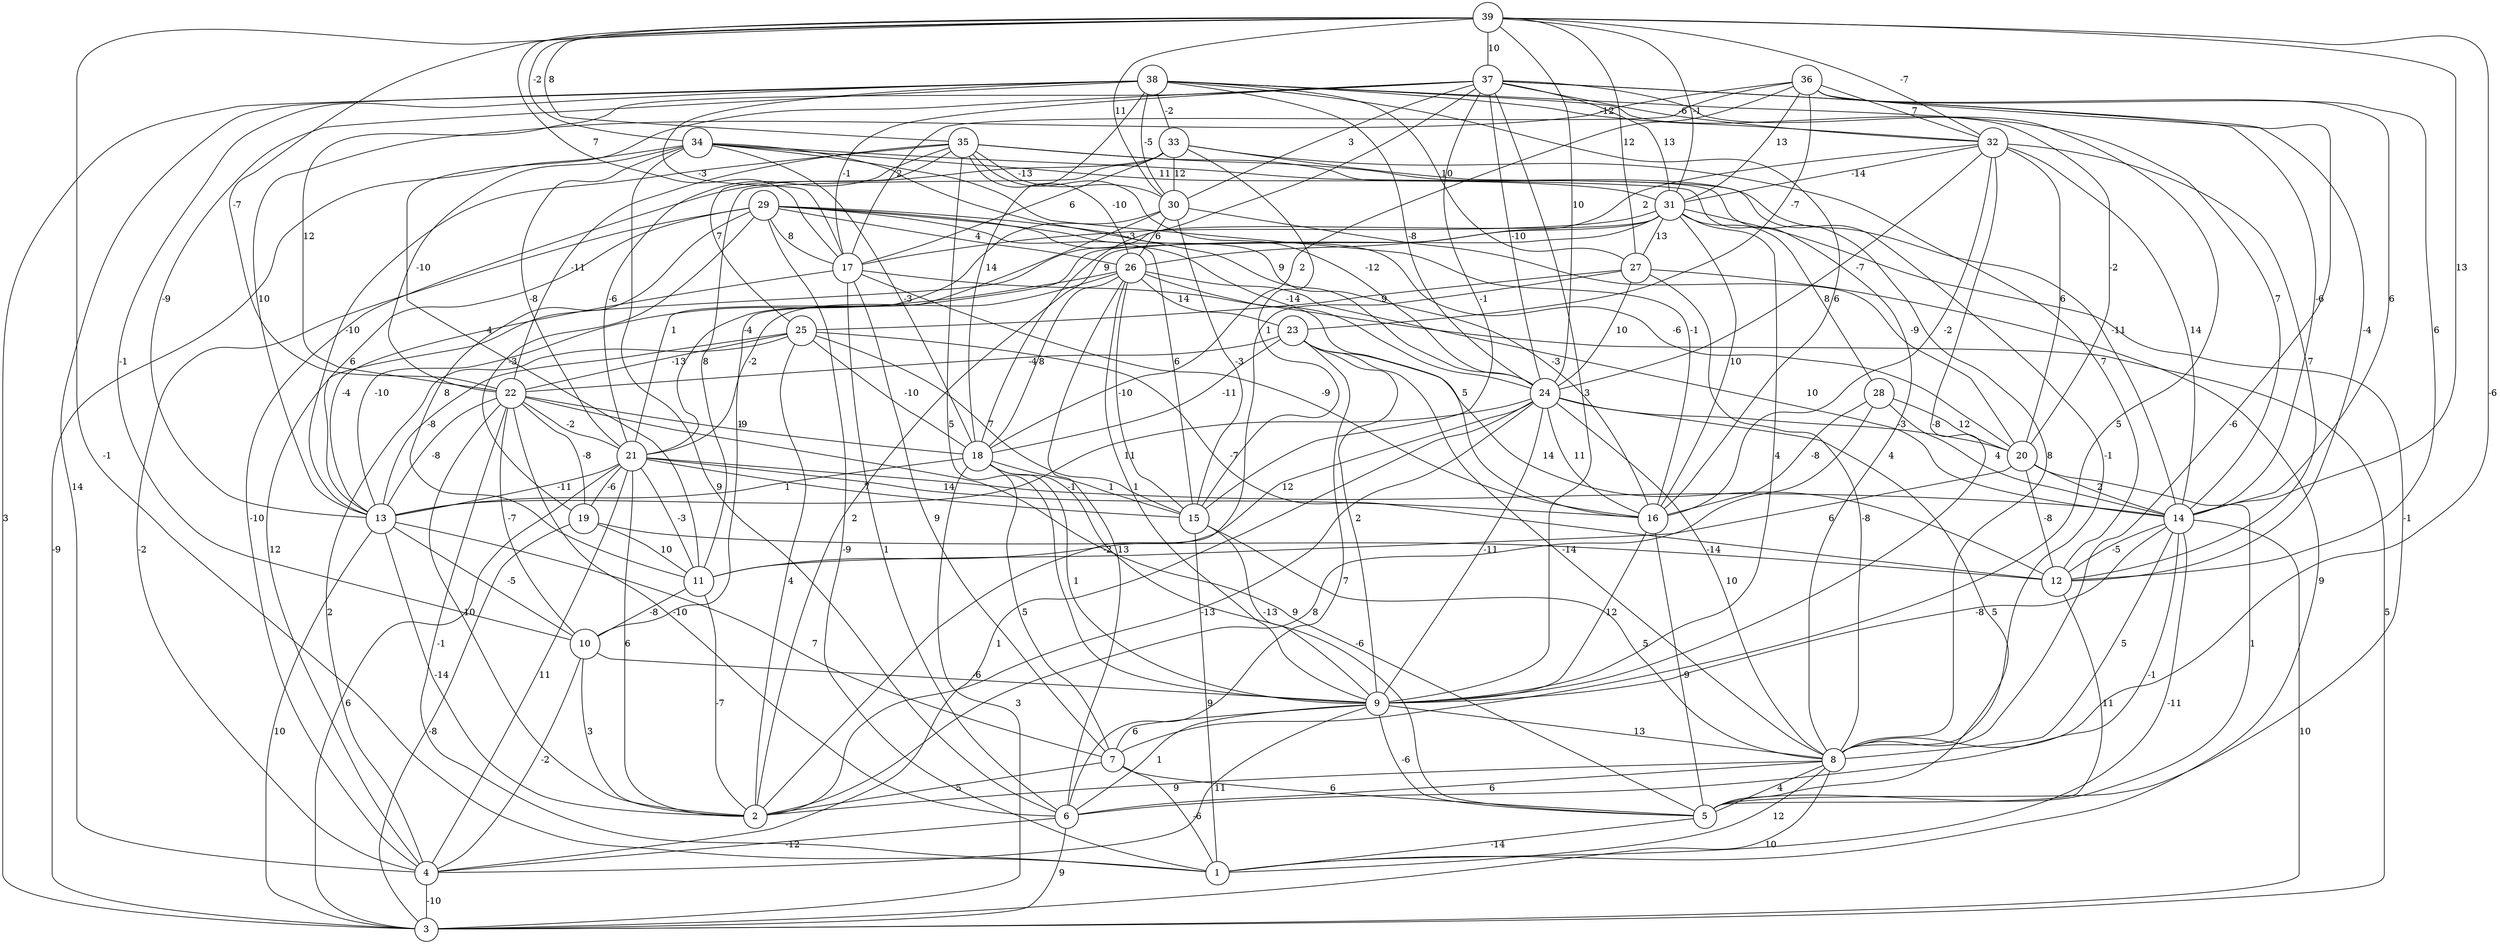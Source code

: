 graph { 
	 fontname="Helvetica,Arial,sans-serif" 
	 node [shape = circle]; 
	 39 -- 1 [label = "-1"];
	 39 -- 8 [label = "-6"];
	 39 -- 14 [label = "13"];
	 39 -- 17 [label = "7"];
	 39 -- 22 [label = "-7"];
	 39 -- 24 [label = "10"];
	 39 -- 27 [label = "12"];
	 39 -- 30 [label = "11"];
	 39 -- 31 [label = "-1"];
	 39 -- 32 [label = "-7"];
	 39 -- 34 [label = "-2"];
	 39 -- 35 [label = "8"];
	 39 -- 37 [label = "10"];
	 38 -- 3 [label = "3"];
	 38 -- 4 [label = "14"];
	 38 -- 10 [label = "-1"];
	 38 -- 13 [label = "-9"];
	 38 -- 14 [label = "7"];
	 38 -- 16 [label = "6"];
	 38 -- 17 [label = "-3"];
	 38 -- 18 [label = "14"];
	 38 -- 20 [label = "-2"];
	 38 -- 24 [label = "-8"];
	 38 -- 27 [label = "10"];
	 38 -- 30 [label = "-5"];
	 38 -- 32 [label = "-12"];
	 38 -- 33 [label = "-2"];
	 37 -- 7 [label = "5"];
	 37 -- 9 [label = "3"];
	 37 -- 11 [label = "-4"];
	 37 -- 12 [label = "-4"];
	 37 -- 14 [label = "-6"];
	 37 -- 15 [label = "-1"];
	 37 -- 17 [label = "-1"];
	 37 -- 18 [label = "9"];
	 37 -- 22 [label = "12"];
	 37 -- 24 [label = "-10"];
	 37 -- 30 [label = "3"];
	 37 -- 31 [label = "13"];
	 37 -- 32 [label = "-6"];
	 36 -- 8 [label = "-6"];
	 36 -- 12 [label = "6"];
	 36 -- 13 [label = "10"];
	 36 -- 14 [label = "6"];
	 36 -- 17 [label = "2"];
	 36 -- 18 [label = "2"];
	 36 -- 23 [label = "-7"];
	 36 -- 31 [label = "13"];
	 36 -- 32 [label = "7"];
	 35 -- 8 [label = "8"];
	 35 -- 9 [label = "5"];
	 35 -- 13 [label = "-10"];
	 35 -- 14 [label = "-11"];
	 35 -- 21 [label = "-6"];
	 35 -- 22 [label = "-11"];
	 35 -- 24 [label = "-12"];
	 35 -- 25 [label = "7"];
	 35 -- 26 [label = "-10"];
	 35 -- 30 [label = "-13"];
	 34 -- 3 [label = "-9"];
	 34 -- 6 [label = "9"];
	 34 -- 8 [label = "4"];
	 34 -- 16 [label = "-1"];
	 34 -- 18 [label = "-3"];
	 34 -- 21 [label = "-8"];
	 34 -- 22 [label = "-10"];
	 34 -- 24 [label = "9"];
	 34 -- 31 [label = "11"];
	 33 -- 4 [label = "-10"];
	 33 -- 8 [label = "-1"];
	 33 -- 11 [label = "8"];
	 33 -- 12 [label = "7"];
	 33 -- 15 [label = "1"];
	 33 -- 17 [label = "6"];
	 33 -- 30 [label = "12"];
	 32 -- 9 [label = "-8"];
	 32 -- 12 [label = "7"];
	 32 -- 14 [label = "14"];
	 32 -- 16 [label = "-2"];
	 32 -- 20 [label = "6"];
	 32 -- 24 [label = "-7"];
	 32 -- 26 [label = "2"];
	 32 -- 31 [label = "-14"];
	 31 -- 2 [label = "2"];
	 31 -- 4 [label = "12"];
	 31 -- 5 [label = "-1"];
	 31 -- 9 [label = "4"];
	 31 -- 16 [label = "10"];
	 31 -- 17 [label = "-3"];
	 31 -- 21 [label = "-4"];
	 31 -- 27 [label = "13"];
	 31 -- 28 [label = "8"];
	 30 -- 10 [label = "1"];
	 30 -- 15 [label = "-3"];
	 30 -- 20 [label = "-9"];
	 30 -- 21 [label = "1"];
	 30 -- 26 [label = "6"];
	 29 -- 1 [label = "-9"];
	 29 -- 4 [label = "-2"];
	 29 -- 11 [label = "8"];
	 29 -- 13 [label = "6"];
	 29 -- 15 [label = "6"];
	 29 -- 16 [label = "-3"];
	 29 -- 17 [label = "8"];
	 29 -- 19 [label = "-3"];
	 29 -- 20 [label = "-6"];
	 29 -- 24 [label = "-14"];
	 29 -- 26 [label = "4"];
	 28 -- 2 [label = "8"];
	 28 -- 14 [label = "4"];
	 28 -- 16 [label = "-8"];
	 28 -- 20 [label = "12"];
	 27 -- 1 [label = "9"];
	 27 -- 2 [label = "-2"];
	 27 -- 8 [label = "-8"];
	 27 -- 24 [label = "10"];
	 27 -- 25 [label = "9"];
	 26 -- 6 [label = "13"];
	 26 -- 9 [label = "1"];
	 26 -- 13 [label = "-10"];
	 26 -- 14 [label = "10"];
	 26 -- 15 [label = "-10"];
	 26 -- 16 [label = "5"];
	 26 -- 18 [label = "8"];
	 26 -- 21 [label = "-2"];
	 26 -- 23 [label = "14"];
	 25 -- 2 [label = "4"];
	 25 -- 4 [label = "2"];
	 25 -- 12 [label = "-7"];
	 25 -- 13 [label = "-8"];
	 25 -- 15 [label = "7"];
	 25 -- 18 [label = "-10"];
	 25 -- 22 [label = "-13"];
	 24 -- 2 [label = "-13"];
	 24 -- 4 [label = "1"];
	 24 -- 5 [label = "5"];
	 24 -- 8 [label = "10"];
	 24 -- 9 [label = "-11"];
	 24 -- 11 [label = "12"];
	 24 -- 13 [label = "11"];
	 24 -- 16 [label = "11"];
	 24 -- 20 [label = "-3"];
	 23 -- 6 [label = "7"];
	 23 -- 8 [label = "-14"];
	 23 -- 9 [label = "2"];
	 23 -- 12 [label = "14"];
	 23 -- 18 [label = "-11"];
	 23 -- 22 [label = "-4"];
	 22 -- 1 [label = "-1"];
	 22 -- 2 [label = "10"];
	 22 -- 5 [label = "9"];
	 22 -- 6 [label = "-10"];
	 22 -- 10 [label = "-7"];
	 22 -- 13 [label = "-8"];
	 22 -- 18 [label = "-9"];
	 22 -- 19 [label = "-8"];
	 22 -- 21 [label = "-2"];
	 21 -- 2 [label = "6"];
	 21 -- 3 [label = "6"];
	 21 -- 4 [label = "11"];
	 21 -- 11 [label = "-3"];
	 21 -- 13 [label = "-11"];
	 21 -- 14 [label = "-1"];
	 21 -- 15 [label = "7"];
	 21 -- 16 [label = "14"];
	 21 -- 19 [label = "-6"];
	 20 -- 5 [label = "1"];
	 20 -- 11 [label = "6"];
	 20 -- 12 [label = "-8"];
	 20 -- 14 [label = "2"];
	 19 -- 3 [label = "-8"];
	 19 -- 11 [label = "10"];
	 19 -- 12 [label = "-14"];
	 18 -- 3 [label = "3"];
	 18 -- 5 [label = "-6"];
	 18 -- 7 [label = "5"];
	 18 -- 9 [label = "1"];
	 18 -- 13 [label = "1"];
	 18 -- 15 [label = "1"];
	 17 -- 3 [label = "5"];
	 17 -- 6 [label = "1"];
	 17 -- 7 [label = "9"];
	 17 -- 13 [label = "-4"];
	 17 -- 16 [label = "-9"];
	 16 -- 5 [label = "-9"];
	 16 -- 9 [label = "12"];
	 15 -- 1 [label = "9"];
	 15 -- 8 [label = "5"];
	 15 -- 9 [label = "-13"];
	 14 -- 1 [label = "-11"];
	 14 -- 3 [label = "10"];
	 14 -- 6 [label = "-1"];
	 14 -- 8 [label = "5"];
	 14 -- 9 [label = "-8"];
	 14 -- 12 [label = "-5"];
	 13 -- 2 [label = "-14"];
	 13 -- 3 [label = "10"];
	 13 -- 7 [label = "7"];
	 13 -- 10 [label = "-5"];
	 12 -- 5 [label = "11"];
	 11 -- 2 [label = "-7"];
	 11 -- 10 [label = "-8"];
	 10 -- 2 [label = "3"];
	 10 -- 4 [label = "-2"];
	 10 -- 9 [label = "-6"];
	 9 -- 4 [label = "11"];
	 9 -- 5 [label = "-6"];
	 9 -- 6 [label = "1"];
	 9 -- 7 [label = "6"];
	 9 -- 8 [label = "13"];
	 8 -- 1 [label = "12"];
	 8 -- 2 [label = "9"];
	 8 -- 3 [label = "10"];
	 8 -- 5 [label = "4"];
	 8 -- 6 [label = "6"];
	 7 -- 1 [label = "-6"];
	 7 -- 2 [label = "5"];
	 7 -- 5 [label = "6"];
	 6 -- 3 [label = "9"];
	 6 -- 4 [label = "-12"];
	 5 -- 1 [label = "-14"];
	 4 -- 3 [label = "-10"];
	 1;
	 2;
	 3;
	 4;
	 5;
	 6;
	 7;
	 8;
	 9;
	 10;
	 11;
	 12;
	 13;
	 14;
	 15;
	 16;
	 17;
	 18;
	 19;
	 20;
	 21;
	 22;
	 23;
	 24;
	 25;
	 26;
	 27;
	 28;
	 29;
	 30;
	 31;
	 32;
	 33;
	 34;
	 35;
	 36;
	 37;
	 38;
	 39;
}

